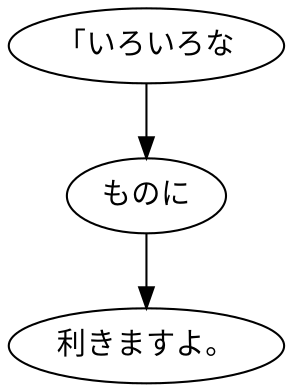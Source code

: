digraph graph4407 {
	node0 [label="「いろいろな"];
	node1 [label="ものに"];
	node2 [label="利きますよ。"];
	node0 -> node1;
	node1 -> node2;
}
